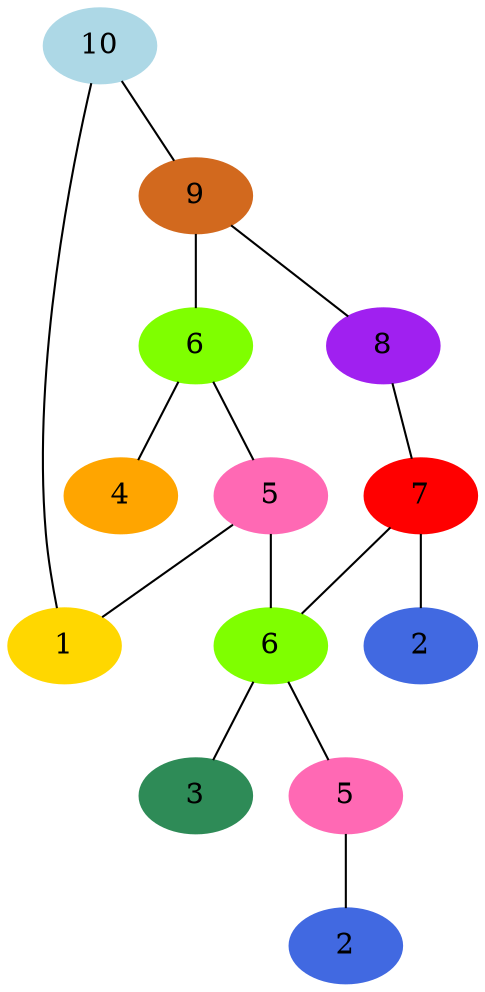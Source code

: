 graph ast {
	all [label=10,color=lightblue,style=filled];
	x [label=1,color=gold,style=filled];
	and [label=9,color=chocolate,style=filled];
	p_app[label=6,color=chartreuse,style=filled];
	p [label=4,color=orange,style=filled];
	p_args [label=5,color=hotpink,style=filled];
	fc_app [label=6,color=chartreuse,style=filled];
	f [label=3,color=seagreen,style=filled];
	fc_args [label=5,color=hotpink,style=filled];
	c [label=2,color=royalblue,style=filled];
	not [label=8,color=purple,style=filled];
	eq [label=7,color=red,style=filled];
	d [label=2,color=royalblue,style=filled];

	all -- x;
	all -- and;
	and -- p_app;
	and -- not;
	p_app -- p;
	p_app -- p_args;
	p_args -- fc_app;
	p_args -- x;
	fc_app -- f;
	fc_app -- fc_args;
	fc_args -- c;
	not -- eq;
	eq -- fc_app;
	eq -- d;
}
